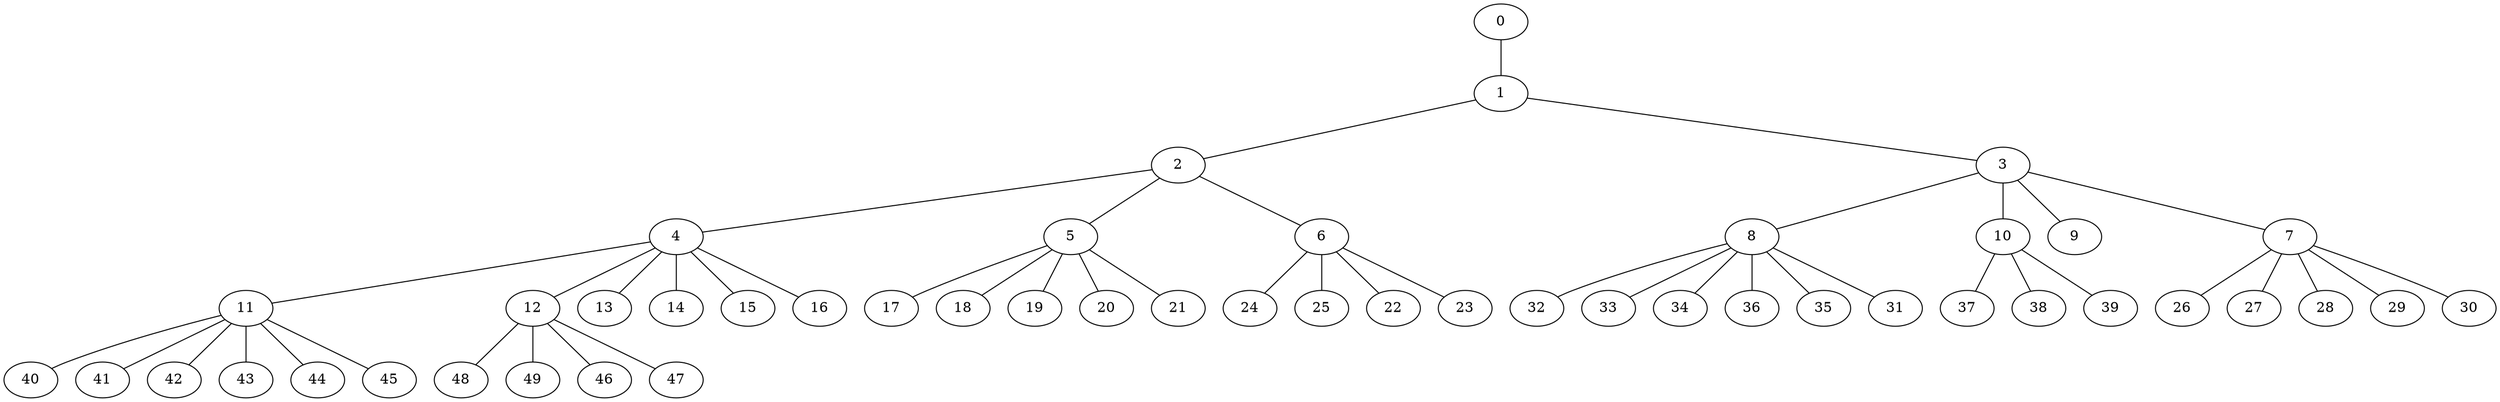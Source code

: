 
graph graphname {
    0 -- 1
1 -- 2
1 -- 3
2 -- 4
2 -- 5
2 -- 6
3 -- 8
3 -- 10
3 -- 9
3 -- 7
4 -- 11
4 -- 12
4 -- 13
4 -- 14
4 -- 15
4 -- 16
5 -- 17
5 -- 18
5 -- 19
5 -- 20
5 -- 21
6 -- 24
6 -- 25
6 -- 22
6 -- 23
7 -- 26
7 -- 27
7 -- 28
7 -- 29
7 -- 30
8 -- 32
8 -- 33
8 -- 34
8 -- 36
8 -- 35
8 -- 31
10 -- 37
10 -- 38
10 -- 39
11 -- 40
11 -- 41
11 -- 42
11 -- 43
11 -- 44
11 -- 45
12 -- 48
12 -- 49
12 -- 46
12 -- 47

}

